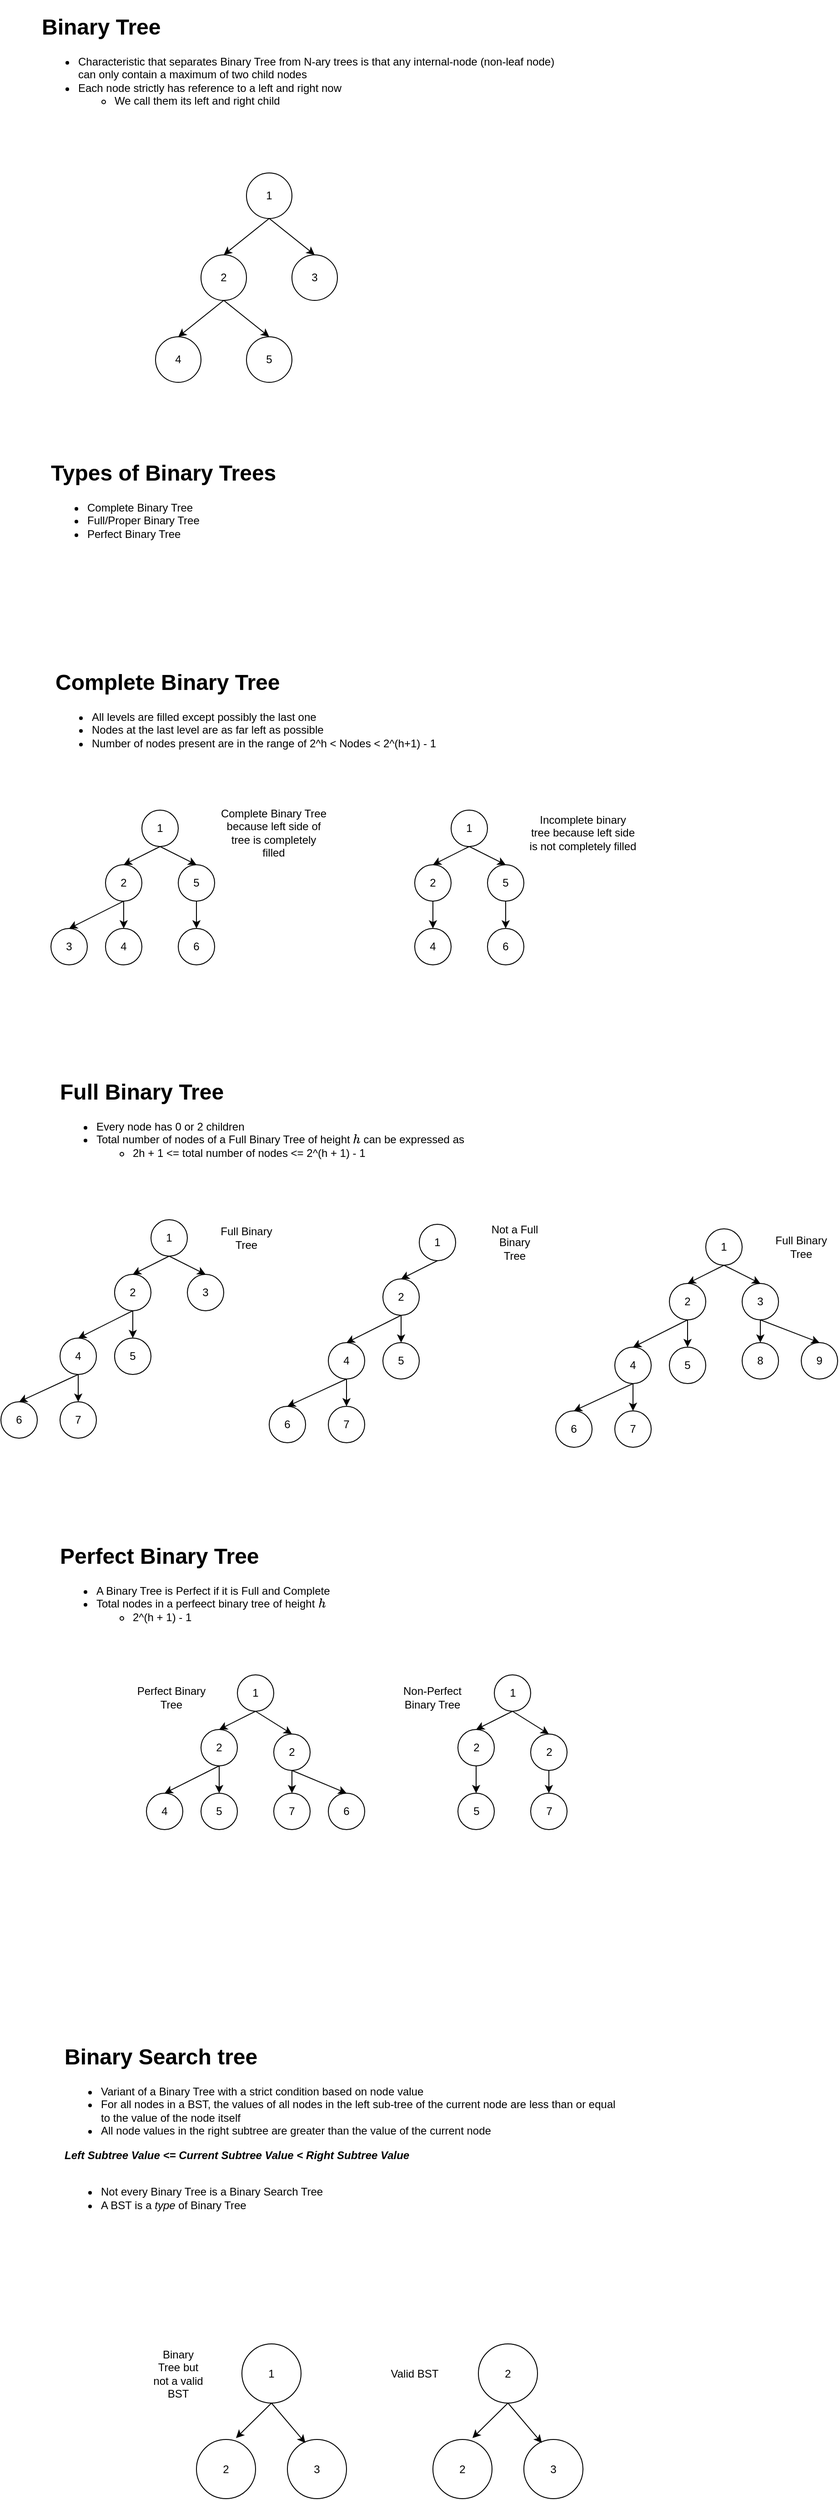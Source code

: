 <mxfile version="20.2.7" type="github">
  <diagram id="XFmXOWCdiFbE8fhrmYsI" name="Page-1">
    <mxGraphModel dx="613" dy="1484" grid="1" gridSize="10" guides="1" tooltips="1" connect="1" arrows="1" fold="1" page="1" pageScale="1" pageWidth="1100" pageHeight="850" math="0" shadow="0">
      <root>
        <mxCell id="0" />
        <mxCell id="1" parent="0" />
        <mxCell id="17OE9fj6btFtuNgfWMhv-1" value="&lt;h1&gt;Binary Search tree&lt;/h1&gt;&lt;p&gt;&lt;/p&gt;&lt;ul&gt;&lt;li&gt;Variant of a Binary Tree with a strict condition based on node value&lt;/li&gt;&lt;li&gt;For all nodes in a BST, the values of all nodes in the left sub-tree of the current node are less than or equal to the value of the node itself&lt;/li&gt;&lt;li&gt;All node values in the right subtree are greater than the value of the current node&lt;/li&gt;&lt;/ul&gt;&lt;div&gt;&lt;b&gt;&lt;i&gt;Left Subtree Value &amp;lt;= Current Subtree Value &amp;lt; Right Subtree Value&lt;/i&gt;&lt;/b&gt;&lt;/div&gt;&lt;div&gt;&lt;b&gt;&lt;i&gt;&lt;br&gt;&lt;/i&gt;&lt;/b&gt;&lt;/div&gt;&lt;div&gt;&lt;ul&gt;&lt;li&gt;Not every Binary Tree is a Binary Search Tree&lt;/li&gt;&lt;li&gt;A BST is a &lt;i&gt;type &lt;/i&gt;of Binary Tree&lt;/li&gt;&lt;/ul&gt;&lt;/div&gt;&lt;p&gt;&lt;/p&gt;" style="text;html=1;strokeColor=none;fillColor=none;spacing=5;spacingTop=-20;whiteSpace=wrap;overflow=hidden;rounded=0;" vertex="1" parent="1">
          <mxGeometry x="75" y="1590" width="620" height="280" as="geometry" />
        </mxCell>
        <mxCell id="17OE9fj6btFtuNgfWMhv-2" value="1" style="ellipse;whiteSpace=wrap;html=1;aspect=fixed;" vertex="1" parent="1">
          <mxGeometry x="275" y="1925" width="65" height="65" as="geometry" />
        </mxCell>
        <mxCell id="17OE9fj6btFtuNgfWMhv-3" value="2" style="ellipse;whiteSpace=wrap;html=1;aspect=fixed;" vertex="1" parent="1">
          <mxGeometry x="225" y="2030" width="65" height="65" as="geometry" />
        </mxCell>
        <mxCell id="17OE9fj6btFtuNgfWMhv-4" value="3" style="ellipse;whiteSpace=wrap;html=1;aspect=fixed;" vertex="1" parent="1">
          <mxGeometry x="325" y="2030" width="65" height="65" as="geometry" />
        </mxCell>
        <mxCell id="17OE9fj6btFtuNgfWMhv-5" value="" style="endArrow=classic;html=1;rounded=0;exitX=0.5;exitY=1;exitDx=0;exitDy=0;entryX=0.669;entryY=-0.024;entryDx=0;entryDy=0;entryPerimeter=0;" edge="1" parent="1" source="17OE9fj6btFtuNgfWMhv-2" target="17OE9fj6btFtuNgfWMhv-3">
          <mxGeometry width="50" height="50" relative="1" as="geometry">
            <mxPoint x="355" y="1980" as="sourcePoint" />
            <mxPoint x="405" y="1930" as="targetPoint" />
          </mxGeometry>
        </mxCell>
        <mxCell id="17OE9fj6btFtuNgfWMhv-6" value="" style="endArrow=classic;html=1;rounded=0;exitX=0.5;exitY=1;exitDx=0;exitDy=0;entryX=0.305;entryY=0.06;entryDx=0;entryDy=0;entryPerimeter=0;" edge="1" parent="1" source="17OE9fj6btFtuNgfWMhv-2" target="17OE9fj6btFtuNgfWMhv-4">
          <mxGeometry width="50" height="50" relative="1" as="geometry">
            <mxPoint x="317.5" y="2000" as="sourcePoint" />
            <mxPoint x="263.485" y="2038.44" as="targetPoint" />
          </mxGeometry>
        </mxCell>
        <mxCell id="17OE9fj6btFtuNgfWMhv-7" value="Binary Tree but not a valid BST" style="text;html=1;strokeColor=none;fillColor=none;align=center;verticalAlign=middle;whiteSpace=wrap;rounded=0;" vertex="1" parent="1">
          <mxGeometry x="175" y="1942.5" width="60" height="30" as="geometry" />
        </mxCell>
        <mxCell id="17OE9fj6btFtuNgfWMhv-14" value="2" style="ellipse;whiteSpace=wrap;html=1;aspect=fixed;" vertex="1" parent="1">
          <mxGeometry x="535" y="1925" width="65" height="65" as="geometry" />
        </mxCell>
        <mxCell id="17OE9fj6btFtuNgfWMhv-15" value="2" style="ellipse;whiteSpace=wrap;html=1;aspect=fixed;" vertex="1" parent="1">
          <mxGeometry x="485" y="2030" width="65" height="65" as="geometry" />
        </mxCell>
        <mxCell id="17OE9fj6btFtuNgfWMhv-16" value="3" style="ellipse;whiteSpace=wrap;html=1;aspect=fixed;" vertex="1" parent="1">
          <mxGeometry x="585" y="2030" width="65" height="65" as="geometry" />
        </mxCell>
        <mxCell id="17OE9fj6btFtuNgfWMhv-17" value="" style="endArrow=classic;html=1;rounded=0;exitX=0.5;exitY=1;exitDx=0;exitDy=0;entryX=0.669;entryY=-0.024;entryDx=0;entryDy=0;entryPerimeter=0;" edge="1" parent="1" source="17OE9fj6btFtuNgfWMhv-14" target="17OE9fj6btFtuNgfWMhv-15">
          <mxGeometry width="50" height="50" relative="1" as="geometry">
            <mxPoint x="615" y="1980" as="sourcePoint" />
            <mxPoint x="665" y="1930" as="targetPoint" />
          </mxGeometry>
        </mxCell>
        <mxCell id="17OE9fj6btFtuNgfWMhv-18" value="" style="endArrow=classic;html=1;rounded=0;exitX=0.5;exitY=1;exitDx=0;exitDy=0;entryX=0.305;entryY=0.06;entryDx=0;entryDy=0;entryPerimeter=0;" edge="1" parent="1" source="17OE9fj6btFtuNgfWMhv-14" target="17OE9fj6btFtuNgfWMhv-16">
          <mxGeometry width="50" height="50" relative="1" as="geometry">
            <mxPoint x="577.5" y="2000" as="sourcePoint" />
            <mxPoint x="523.485" y="2038.44" as="targetPoint" />
          </mxGeometry>
        </mxCell>
        <mxCell id="17OE9fj6btFtuNgfWMhv-19" value="Valid BST" style="text;html=1;strokeColor=none;fillColor=none;align=center;verticalAlign=middle;whiteSpace=wrap;rounded=0;" vertex="1" parent="1">
          <mxGeometry x="435" y="1942.5" width="60" height="30" as="geometry" />
        </mxCell>
        <mxCell id="17OE9fj6btFtuNgfWMhv-20" value="&lt;h1&gt;Binary Tree&lt;/h1&gt;&lt;p&gt;&lt;/p&gt;&lt;ul&gt;&lt;li&gt;Characteristic that separates Binary Tree from N-ary trees is that any internal-node (non-leaf node) can only contain a maximum of two child nodes&lt;/li&gt;&lt;li&gt;Each node strictly has reference to a left and right now&lt;/li&gt;&lt;ul&gt;&lt;li&gt;We call them its left and right child&lt;/li&gt;&lt;/ul&gt;&lt;/ul&gt;&lt;p&gt;&lt;/p&gt;" style="text;html=1;strokeColor=none;fillColor=none;spacing=5;spacingTop=-20;whiteSpace=wrap;overflow=hidden;rounded=0;" vertex="1" parent="1">
          <mxGeometry x="50" y="-640" width="590" height="120" as="geometry" />
        </mxCell>
        <mxCell id="17OE9fj6btFtuNgfWMhv-21" value="1" style="ellipse;whiteSpace=wrap;html=1;aspect=fixed;" vertex="1" parent="1">
          <mxGeometry x="280" y="-460" width="50" height="50" as="geometry" />
        </mxCell>
        <mxCell id="17OE9fj6btFtuNgfWMhv-22" value="2" style="ellipse;whiteSpace=wrap;html=1;aspect=fixed;" vertex="1" parent="1">
          <mxGeometry x="230" y="-370" width="50" height="50" as="geometry" />
        </mxCell>
        <mxCell id="17OE9fj6btFtuNgfWMhv-23" value="3" style="ellipse;whiteSpace=wrap;html=1;aspect=fixed;" vertex="1" parent="1">
          <mxGeometry x="330" y="-370" width="50" height="50" as="geometry" />
        </mxCell>
        <mxCell id="17OE9fj6btFtuNgfWMhv-24" value="4" style="ellipse;whiteSpace=wrap;html=1;aspect=fixed;" vertex="1" parent="1">
          <mxGeometry x="180" y="-280" width="50" height="50" as="geometry" />
        </mxCell>
        <mxCell id="17OE9fj6btFtuNgfWMhv-25" value="5" style="ellipse;whiteSpace=wrap;html=1;aspect=fixed;" vertex="1" parent="1">
          <mxGeometry x="280" y="-280" width="50" height="50" as="geometry" />
        </mxCell>
        <mxCell id="17OE9fj6btFtuNgfWMhv-28" value="" style="endArrow=classic;html=1;rounded=0;exitX=0.5;exitY=1;exitDx=0;exitDy=0;entryX=0.5;entryY=0;entryDx=0;entryDy=0;" edge="1" parent="1" source="17OE9fj6btFtuNgfWMhv-21" target="17OE9fj6btFtuNgfWMhv-22">
          <mxGeometry width="50" height="50" relative="1" as="geometry">
            <mxPoint x="150" y="-350" as="sourcePoint" />
            <mxPoint x="200" y="-400" as="targetPoint" />
          </mxGeometry>
        </mxCell>
        <mxCell id="17OE9fj6btFtuNgfWMhv-29" value="" style="endArrow=classic;html=1;rounded=0;exitX=0.5;exitY=1;exitDx=0;exitDy=0;entryX=0.5;entryY=0;entryDx=0;entryDy=0;" edge="1" parent="1" source="17OE9fj6btFtuNgfWMhv-21" target="17OE9fj6btFtuNgfWMhv-23">
          <mxGeometry width="50" height="50" relative="1" as="geometry">
            <mxPoint x="315" y="-400" as="sourcePoint" />
            <mxPoint x="265" y="-360" as="targetPoint" />
          </mxGeometry>
        </mxCell>
        <mxCell id="17OE9fj6btFtuNgfWMhv-30" value="" style="endArrow=classic;html=1;rounded=0;exitX=0.5;exitY=1;exitDx=0;exitDy=0;entryX=0.5;entryY=0;entryDx=0;entryDy=0;" edge="1" parent="1" source="17OE9fj6btFtuNgfWMhv-22" target="17OE9fj6btFtuNgfWMhv-24">
          <mxGeometry width="50" height="50" relative="1" as="geometry">
            <mxPoint x="315" y="-400" as="sourcePoint" />
            <mxPoint x="265" y="-360" as="targetPoint" />
          </mxGeometry>
        </mxCell>
        <mxCell id="17OE9fj6btFtuNgfWMhv-31" value="" style="endArrow=classic;html=1;rounded=0;exitX=0.5;exitY=1;exitDx=0;exitDy=0;entryX=0.5;entryY=0;entryDx=0;entryDy=0;" edge="1" parent="1" source="17OE9fj6btFtuNgfWMhv-22" target="17OE9fj6btFtuNgfWMhv-25">
          <mxGeometry width="50" height="50" relative="1" as="geometry">
            <mxPoint x="265" y="-310" as="sourcePoint" />
            <mxPoint x="215" y="-270" as="targetPoint" />
          </mxGeometry>
        </mxCell>
        <mxCell id="17OE9fj6btFtuNgfWMhv-32" value="&lt;h1&gt;Types of Binary Trees&lt;/h1&gt;&lt;p&gt;&lt;/p&gt;&lt;ul&gt;&lt;li&gt;Complete Binary Tree&lt;/li&gt;&lt;li&gt;Full/Proper Binary Tree&lt;/li&gt;&lt;li&gt;Perfect Binary Tree&lt;/li&gt;&lt;/ul&gt;&lt;p&gt;&lt;/p&gt;" style="text;html=1;strokeColor=none;fillColor=none;spacing=5;spacingTop=-20;whiteSpace=wrap;overflow=hidden;rounded=0;" vertex="1" parent="1">
          <mxGeometry x="60" y="-150" width="550" height="120" as="geometry" />
        </mxCell>
        <mxCell id="17OE9fj6btFtuNgfWMhv-33" value="&lt;h1&gt;Complete Binary Tree&lt;/h1&gt;&lt;p&gt;&lt;/p&gt;&lt;ul&gt;&lt;li&gt;All levels are filled except possibly the last one&lt;/li&gt;&lt;li&gt;Nodes at the last level are as far left as possible&lt;/li&gt;&lt;li&gt;Number of nodes present are in the range of 2^h &amp;lt; Nodes &amp;lt; 2^(h+1) - 1&amp;nbsp;&lt;/li&gt;&lt;/ul&gt;&lt;p&gt;&lt;/p&gt;" style="text;html=1;strokeColor=none;fillColor=none;spacing=5;spacingTop=-20;whiteSpace=wrap;overflow=hidden;rounded=0;" vertex="1" parent="1">
          <mxGeometry x="65" y="80" width="550" height="120" as="geometry" />
        </mxCell>
        <mxCell id="17OE9fj6btFtuNgfWMhv-34" value="1" style="ellipse;whiteSpace=wrap;html=1;aspect=fixed;" vertex="1" parent="1">
          <mxGeometry x="165" y="240" width="40" height="40" as="geometry" />
        </mxCell>
        <mxCell id="17OE9fj6btFtuNgfWMhv-35" value="2" style="ellipse;whiteSpace=wrap;html=1;aspect=fixed;" vertex="1" parent="1">
          <mxGeometry x="125" y="300" width="40" height="40" as="geometry" />
        </mxCell>
        <mxCell id="17OE9fj6btFtuNgfWMhv-36" value="5" style="ellipse;whiteSpace=wrap;html=1;aspect=fixed;" vertex="1" parent="1">
          <mxGeometry x="205" y="300" width="40" height="40" as="geometry" />
        </mxCell>
        <mxCell id="17OE9fj6btFtuNgfWMhv-37" value="4" style="ellipse;whiteSpace=wrap;html=1;aspect=fixed;" vertex="1" parent="1">
          <mxGeometry x="125" y="370" width="40" height="40" as="geometry" />
        </mxCell>
        <mxCell id="17OE9fj6btFtuNgfWMhv-38" value="3" style="ellipse;whiteSpace=wrap;html=1;aspect=fixed;" vertex="1" parent="1">
          <mxGeometry x="65" y="370" width="40" height="40" as="geometry" />
        </mxCell>
        <mxCell id="17OE9fj6btFtuNgfWMhv-39" value="6" style="ellipse;whiteSpace=wrap;html=1;aspect=fixed;" vertex="1" parent="1">
          <mxGeometry x="205" y="370" width="40" height="40" as="geometry" />
        </mxCell>
        <mxCell id="17OE9fj6btFtuNgfWMhv-41" value="" style="endArrow=classic;html=1;rounded=0;exitX=0.5;exitY=1;exitDx=0;exitDy=0;entryX=0.5;entryY=0;entryDx=0;entryDy=0;" edge="1" parent="1" source="17OE9fj6btFtuNgfWMhv-34" target="17OE9fj6btFtuNgfWMhv-35">
          <mxGeometry width="50" height="50" relative="1" as="geometry">
            <mxPoint x="300" y="310" as="sourcePoint" />
            <mxPoint x="350" y="260" as="targetPoint" />
          </mxGeometry>
        </mxCell>
        <mxCell id="17OE9fj6btFtuNgfWMhv-42" value="" style="endArrow=classic;html=1;rounded=0;exitX=0.5;exitY=1;exitDx=0;exitDy=0;entryX=0.5;entryY=0;entryDx=0;entryDy=0;" edge="1" parent="1" source="17OE9fj6btFtuNgfWMhv-34" target="17OE9fj6btFtuNgfWMhv-36">
          <mxGeometry width="50" height="50" relative="1" as="geometry">
            <mxPoint x="195" y="290" as="sourcePoint" />
            <mxPoint x="155" y="310" as="targetPoint" />
          </mxGeometry>
        </mxCell>
        <mxCell id="17OE9fj6btFtuNgfWMhv-43" value="" style="endArrow=classic;html=1;rounded=0;exitX=0.5;exitY=1;exitDx=0;exitDy=0;entryX=0.5;entryY=0;entryDx=0;entryDy=0;" edge="1" parent="1" source="17OE9fj6btFtuNgfWMhv-35" target="17OE9fj6btFtuNgfWMhv-38">
          <mxGeometry width="50" height="50" relative="1" as="geometry">
            <mxPoint x="205" y="300" as="sourcePoint" />
            <mxPoint x="165" y="320" as="targetPoint" />
          </mxGeometry>
        </mxCell>
        <mxCell id="17OE9fj6btFtuNgfWMhv-44" value="" style="endArrow=classic;html=1;rounded=0;exitX=0.5;exitY=1;exitDx=0;exitDy=0;entryX=0.5;entryY=0;entryDx=0;entryDy=0;" edge="1" parent="1" source="17OE9fj6btFtuNgfWMhv-35" target="17OE9fj6btFtuNgfWMhv-37">
          <mxGeometry width="50" height="50" relative="1" as="geometry">
            <mxPoint x="155" y="350" as="sourcePoint" />
            <mxPoint x="95" y="380" as="targetPoint" />
          </mxGeometry>
        </mxCell>
        <mxCell id="17OE9fj6btFtuNgfWMhv-45" value="" style="endArrow=classic;html=1;rounded=0;exitX=0.5;exitY=1;exitDx=0;exitDy=0;" edge="1" parent="1" source="17OE9fj6btFtuNgfWMhv-36" target="17OE9fj6btFtuNgfWMhv-39">
          <mxGeometry width="50" height="50" relative="1" as="geometry">
            <mxPoint x="165" y="360" as="sourcePoint" />
            <mxPoint x="105" y="390" as="targetPoint" />
          </mxGeometry>
        </mxCell>
        <mxCell id="17OE9fj6btFtuNgfWMhv-48" value="Complete Binary Tree because left side of tree is completely filled" style="text;html=1;strokeColor=none;fillColor=none;align=center;verticalAlign=middle;whiteSpace=wrap;rounded=0;" vertex="1" parent="1">
          <mxGeometry x="250" y="250" width="120" height="30" as="geometry" />
        </mxCell>
        <mxCell id="17OE9fj6btFtuNgfWMhv-49" value="1" style="ellipse;whiteSpace=wrap;html=1;aspect=fixed;" vertex="1" parent="1">
          <mxGeometry x="505" y="240" width="40" height="40" as="geometry" />
        </mxCell>
        <mxCell id="17OE9fj6btFtuNgfWMhv-50" value="2" style="ellipse;whiteSpace=wrap;html=1;aspect=fixed;" vertex="1" parent="1">
          <mxGeometry x="465" y="300" width="40" height="40" as="geometry" />
        </mxCell>
        <mxCell id="17OE9fj6btFtuNgfWMhv-51" value="5" style="ellipse;whiteSpace=wrap;html=1;aspect=fixed;" vertex="1" parent="1">
          <mxGeometry x="545" y="300" width="40" height="40" as="geometry" />
        </mxCell>
        <mxCell id="17OE9fj6btFtuNgfWMhv-52" value="4" style="ellipse;whiteSpace=wrap;html=1;aspect=fixed;" vertex="1" parent="1">
          <mxGeometry x="465" y="370" width="40" height="40" as="geometry" />
        </mxCell>
        <mxCell id="17OE9fj6btFtuNgfWMhv-54" value="6" style="ellipse;whiteSpace=wrap;html=1;aspect=fixed;" vertex="1" parent="1">
          <mxGeometry x="545" y="370" width="40" height="40" as="geometry" />
        </mxCell>
        <mxCell id="17OE9fj6btFtuNgfWMhv-55" value="" style="endArrow=classic;html=1;rounded=0;exitX=0.5;exitY=1;exitDx=0;exitDy=0;entryX=0.5;entryY=0;entryDx=0;entryDy=0;" edge="1" parent="1" source="17OE9fj6btFtuNgfWMhv-49" target="17OE9fj6btFtuNgfWMhv-50">
          <mxGeometry width="50" height="50" relative="1" as="geometry">
            <mxPoint x="640" y="310" as="sourcePoint" />
            <mxPoint x="690" y="260" as="targetPoint" />
          </mxGeometry>
        </mxCell>
        <mxCell id="17OE9fj6btFtuNgfWMhv-56" value="" style="endArrow=classic;html=1;rounded=0;exitX=0.5;exitY=1;exitDx=0;exitDy=0;entryX=0.5;entryY=0;entryDx=0;entryDy=0;" edge="1" parent="1" source="17OE9fj6btFtuNgfWMhv-49" target="17OE9fj6btFtuNgfWMhv-51">
          <mxGeometry width="50" height="50" relative="1" as="geometry">
            <mxPoint x="535" y="290" as="sourcePoint" />
            <mxPoint x="495" y="310" as="targetPoint" />
          </mxGeometry>
        </mxCell>
        <mxCell id="17OE9fj6btFtuNgfWMhv-58" value="" style="endArrow=classic;html=1;rounded=0;exitX=0.5;exitY=1;exitDx=0;exitDy=0;entryX=0.5;entryY=0;entryDx=0;entryDy=0;" edge="1" parent="1" source="17OE9fj6btFtuNgfWMhv-50" target="17OE9fj6btFtuNgfWMhv-52">
          <mxGeometry width="50" height="50" relative="1" as="geometry">
            <mxPoint x="495" y="350" as="sourcePoint" />
            <mxPoint x="435" y="380" as="targetPoint" />
          </mxGeometry>
        </mxCell>
        <mxCell id="17OE9fj6btFtuNgfWMhv-59" value="" style="endArrow=classic;html=1;rounded=0;exitX=0.5;exitY=1;exitDx=0;exitDy=0;" edge="1" parent="1" source="17OE9fj6btFtuNgfWMhv-51" target="17OE9fj6btFtuNgfWMhv-54">
          <mxGeometry width="50" height="50" relative="1" as="geometry">
            <mxPoint x="505" y="360" as="sourcePoint" />
            <mxPoint x="445" y="390" as="targetPoint" />
          </mxGeometry>
        </mxCell>
        <mxCell id="17OE9fj6btFtuNgfWMhv-60" value="Incomplete binary tree because left side is not completely filled" style="text;html=1;strokeColor=none;fillColor=none;align=center;verticalAlign=middle;whiteSpace=wrap;rounded=0;" vertex="1" parent="1">
          <mxGeometry x="590" y="250" width="120" height="30" as="geometry" />
        </mxCell>
        <mxCell id="17OE9fj6btFtuNgfWMhv-61" value="&lt;h1&gt;Full Binary Tree&lt;/h1&gt;&lt;p&gt;&lt;/p&gt;&lt;ul&gt;&lt;li&gt;&lt;span style=&quot;background-color: initial;&quot;&gt;Every node has 0 or 2 children&lt;/span&gt;&lt;/li&gt;&lt;li&gt;&lt;span style=&quot;background-color: initial;&quot;&gt;Total number of nodes of a Full Binary Tree of height `h` can be expressed as&lt;/span&gt;&lt;/li&gt;&lt;ul&gt;&lt;li&gt;2h + 1 &amp;lt;= total number of nodes &amp;lt;= 2^(h + 1) - 1&amp;nbsp;&lt;/li&gt;&lt;/ul&gt;&lt;/ul&gt;&lt;p&gt;&lt;/p&gt;" style="text;html=1;strokeColor=none;fillColor=none;spacing=5;spacingTop=-20;whiteSpace=wrap;overflow=hidden;rounded=0;" vertex="1" parent="1">
          <mxGeometry x="70" y="530" width="550" height="120" as="geometry" />
        </mxCell>
        <mxCell id="17OE9fj6btFtuNgfWMhv-62" value="1" style="ellipse;whiteSpace=wrap;html=1;aspect=fixed;" vertex="1" parent="1">
          <mxGeometry x="175" y="690" width="40" height="40" as="geometry" />
        </mxCell>
        <mxCell id="17OE9fj6btFtuNgfWMhv-63" value="2" style="ellipse;whiteSpace=wrap;html=1;aspect=fixed;" vertex="1" parent="1">
          <mxGeometry x="135" y="750" width="40" height="40" as="geometry" />
        </mxCell>
        <mxCell id="17OE9fj6btFtuNgfWMhv-64" value="3" style="ellipse;whiteSpace=wrap;html=1;aspect=fixed;" vertex="1" parent="1">
          <mxGeometry x="215" y="750" width="40" height="40" as="geometry" />
        </mxCell>
        <mxCell id="17OE9fj6btFtuNgfWMhv-65" value="5" style="ellipse;whiteSpace=wrap;html=1;aspect=fixed;" vertex="1" parent="1">
          <mxGeometry x="135" y="820" width="40" height="40" as="geometry" />
        </mxCell>
        <mxCell id="17OE9fj6btFtuNgfWMhv-66" value="4" style="ellipse;whiteSpace=wrap;html=1;aspect=fixed;" vertex="1" parent="1">
          <mxGeometry x="75" y="820" width="40" height="40" as="geometry" />
        </mxCell>
        <mxCell id="17OE9fj6btFtuNgfWMhv-68" value="" style="endArrow=classic;html=1;rounded=0;exitX=0.5;exitY=1;exitDx=0;exitDy=0;entryX=0.5;entryY=0;entryDx=0;entryDy=0;" edge="1" parent="1" source="17OE9fj6btFtuNgfWMhv-62" target="17OE9fj6btFtuNgfWMhv-63">
          <mxGeometry width="50" height="50" relative="1" as="geometry">
            <mxPoint x="310" y="760" as="sourcePoint" />
            <mxPoint x="360" y="710" as="targetPoint" />
          </mxGeometry>
        </mxCell>
        <mxCell id="17OE9fj6btFtuNgfWMhv-69" value="" style="endArrow=classic;html=1;rounded=0;exitX=0.5;exitY=1;exitDx=0;exitDy=0;entryX=0.5;entryY=0;entryDx=0;entryDy=0;" edge="1" parent="1" source="17OE9fj6btFtuNgfWMhv-62" target="17OE9fj6btFtuNgfWMhv-64">
          <mxGeometry width="50" height="50" relative="1" as="geometry">
            <mxPoint x="205" y="740" as="sourcePoint" />
            <mxPoint x="165" y="760" as="targetPoint" />
          </mxGeometry>
        </mxCell>
        <mxCell id="17OE9fj6btFtuNgfWMhv-70" value="" style="endArrow=classic;html=1;rounded=0;exitX=0.5;exitY=1;exitDx=0;exitDy=0;entryX=0.5;entryY=0;entryDx=0;entryDy=0;" edge="1" parent="1" source="17OE9fj6btFtuNgfWMhv-63" target="17OE9fj6btFtuNgfWMhv-66">
          <mxGeometry width="50" height="50" relative="1" as="geometry">
            <mxPoint x="215" y="750" as="sourcePoint" />
            <mxPoint x="175" y="770" as="targetPoint" />
          </mxGeometry>
        </mxCell>
        <mxCell id="17OE9fj6btFtuNgfWMhv-71" value="" style="endArrow=classic;html=1;rounded=0;exitX=0.5;exitY=1;exitDx=0;exitDy=0;entryX=0.5;entryY=0;entryDx=0;entryDy=0;" edge="1" parent="1" source="17OE9fj6btFtuNgfWMhv-63" target="17OE9fj6btFtuNgfWMhv-65">
          <mxGeometry width="50" height="50" relative="1" as="geometry">
            <mxPoint x="165" y="800" as="sourcePoint" />
            <mxPoint x="105" y="830" as="targetPoint" />
          </mxGeometry>
        </mxCell>
        <mxCell id="17OE9fj6btFtuNgfWMhv-73" value="6" style="ellipse;whiteSpace=wrap;html=1;aspect=fixed;" vertex="1" parent="1">
          <mxGeometry x="10" y="890" width="40" height="40" as="geometry" />
        </mxCell>
        <mxCell id="17OE9fj6btFtuNgfWMhv-74" value="7" style="ellipse;whiteSpace=wrap;html=1;aspect=fixed;" vertex="1" parent="1">
          <mxGeometry x="75" y="890" width="40" height="40" as="geometry" />
        </mxCell>
        <mxCell id="17OE9fj6btFtuNgfWMhv-75" value="" style="endArrow=classic;html=1;rounded=0;exitX=0.5;exitY=1;exitDx=0;exitDy=0;entryX=0.5;entryY=0;entryDx=0;entryDy=0;" edge="1" parent="1" source="17OE9fj6btFtuNgfWMhv-66" target="17OE9fj6btFtuNgfWMhv-73">
          <mxGeometry width="50" height="50" relative="1" as="geometry">
            <mxPoint x="165" y="800" as="sourcePoint" />
            <mxPoint x="105" y="830" as="targetPoint" />
          </mxGeometry>
        </mxCell>
        <mxCell id="17OE9fj6btFtuNgfWMhv-76" value="" style="endArrow=classic;html=1;rounded=0;entryX=0.5;entryY=0;entryDx=0;entryDy=0;" edge="1" parent="1" target="17OE9fj6btFtuNgfWMhv-74">
          <mxGeometry width="50" height="50" relative="1" as="geometry">
            <mxPoint x="95" y="860" as="sourcePoint" />
            <mxPoint x="40" y="900" as="targetPoint" />
          </mxGeometry>
        </mxCell>
        <mxCell id="17OE9fj6btFtuNgfWMhv-77" value="Full Binary Tree" style="text;html=1;strokeColor=none;fillColor=none;align=center;verticalAlign=middle;whiteSpace=wrap;rounded=0;" vertex="1" parent="1">
          <mxGeometry x="250" y="695" width="60" height="30" as="geometry" />
        </mxCell>
        <mxCell id="17OE9fj6btFtuNgfWMhv-78" value="1" style="ellipse;whiteSpace=wrap;html=1;aspect=fixed;" vertex="1" parent="1">
          <mxGeometry x="470" y="695" width="40" height="40" as="geometry" />
        </mxCell>
        <mxCell id="17OE9fj6btFtuNgfWMhv-79" value="2" style="ellipse;whiteSpace=wrap;html=1;aspect=fixed;" vertex="1" parent="1">
          <mxGeometry x="430" y="755" width="40" height="40" as="geometry" />
        </mxCell>
        <mxCell id="17OE9fj6btFtuNgfWMhv-81" value="5" style="ellipse;whiteSpace=wrap;html=1;aspect=fixed;" vertex="1" parent="1">
          <mxGeometry x="430" y="825" width="40" height="40" as="geometry" />
        </mxCell>
        <mxCell id="17OE9fj6btFtuNgfWMhv-82" value="4" style="ellipse;whiteSpace=wrap;html=1;aspect=fixed;" vertex="1" parent="1">
          <mxGeometry x="370" y="825" width="40" height="40" as="geometry" />
        </mxCell>
        <mxCell id="17OE9fj6btFtuNgfWMhv-83" value="" style="endArrow=classic;html=1;rounded=0;exitX=0.5;exitY=1;exitDx=0;exitDy=0;entryX=0.5;entryY=0;entryDx=0;entryDy=0;" edge="1" parent="1" source="17OE9fj6btFtuNgfWMhv-78" target="17OE9fj6btFtuNgfWMhv-79">
          <mxGeometry width="50" height="50" relative="1" as="geometry">
            <mxPoint x="605" y="765" as="sourcePoint" />
            <mxPoint x="655" y="715" as="targetPoint" />
          </mxGeometry>
        </mxCell>
        <mxCell id="17OE9fj6btFtuNgfWMhv-85" value="" style="endArrow=classic;html=1;rounded=0;exitX=0.5;exitY=1;exitDx=0;exitDy=0;entryX=0.5;entryY=0;entryDx=0;entryDy=0;" edge="1" parent="1" source="17OE9fj6btFtuNgfWMhv-79" target="17OE9fj6btFtuNgfWMhv-82">
          <mxGeometry width="50" height="50" relative="1" as="geometry">
            <mxPoint x="510" y="755" as="sourcePoint" />
            <mxPoint x="470" y="775" as="targetPoint" />
          </mxGeometry>
        </mxCell>
        <mxCell id="17OE9fj6btFtuNgfWMhv-86" value="" style="endArrow=classic;html=1;rounded=0;exitX=0.5;exitY=1;exitDx=0;exitDy=0;entryX=0.5;entryY=0;entryDx=0;entryDy=0;" edge="1" parent="1" source="17OE9fj6btFtuNgfWMhv-79" target="17OE9fj6btFtuNgfWMhv-81">
          <mxGeometry width="50" height="50" relative="1" as="geometry">
            <mxPoint x="460" y="805" as="sourcePoint" />
            <mxPoint x="400" y="835" as="targetPoint" />
          </mxGeometry>
        </mxCell>
        <mxCell id="17OE9fj6btFtuNgfWMhv-87" value="6" style="ellipse;whiteSpace=wrap;html=1;aspect=fixed;" vertex="1" parent="1">
          <mxGeometry x="305" y="895" width="40" height="40" as="geometry" />
        </mxCell>
        <mxCell id="17OE9fj6btFtuNgfWMhv-88" value="7" style="ellipse;whiteSpace=wrap;html=1;aspect=fixed;" vertex="1" parent="1">
          <mxGeometry x="370" y="895" width="40" height="40" as="geometry" />
        </mxCell>
        <mxCell id="17OE9fj6btFtuNgfWMhv-89" value="" style="endArrow=classic;html=1;rounded=0;exitX=0.5;exitY=1;exitDx=0;exitDy=0;entryX=0.5;entryY=0;entryDx=0;entryDy=0;" edge="1" parent="1" source="17OE9fj6btFtuNgfWMhv-82" target="17OE9fj6btFtuNgfWMhv-87">
          <mxGeometry width="50" height="50" relative="1" as="geometry">
            <mxPoint x="460" y="805" as="sourcePoint" />
            <mxPoint x="400" y="835" as="targetPoint" />
          </mxGeometry>
        </mxCell>
        <mxCell id="17OE9fj6btFtuNgfWMhv-90" value="" style="endArrow=classic;html=1;rounded=0;entryX=0.5;entryY=0;entryDx=0;entryDy=0;" edge="1" parent="1" target="17OE9fj6btFtuNgfWMhv-88">
          <mxGeometry width="50" height="50" relative="1" as="geometry">
            <mxPoint x="390" y="865" as="sourcePoint" />
            <mxPoint x="335" y="905" as="targetPoint" />
          </mxGeometry>
        </mxCell>
        <mxCell id="17OE9fj6btFtuNgfWMhv-91" value="Not a Full Binary Tree" style="text;html=1;strokeColor=none;fillColor=none;align=center;verticalAlign=middle;whiteSpace=wrap;rounded=0;" vertex="1" parent="1">
          <mxGeometry x="545" y="700" width="60" height="30" as="geometry" />
        </mxCell>
        <mxCell id="17OE9fj6btFtuNgfWMhv-92" value="1" style="ellipse;whiteSpace=wrap;html=1;aspect=fixed;" vertex="1" parent="1">
          <mxGeometry x="785" y="700" width="40" height="40" as="geometry" />
        </mxCell>
        <mxCell id="17OE9fj6btFtuNgfWMhv-93" value="2" style="ellipse;whiteSpace=wrap;html=1;aspect=fixed;" vertex="1" parent="1">
          <mxGeometry x="745" y="760" width="40" height="40" as="geometry" />
        </mxCell>
        <mxCell id="17OE9fj6btFtuNgfWMhv-94" value="3" style="ellipse;whiteSpace=wrap;html=1;aspect=fixed;" vertex="1" parent="1">
          <mxGeometry x="825" y="760" width="40" height="40" as="geometry" />
        </mxCell>
        <mxCell id="17OE9fj6btFtuNgfWMhv-95" value="5" style="ellipse;whiteSpace=wrap;html=1;aspect=fixed;" vertex="1" parent="1">
          <mxGeometry x="745" y="830" width="40" height="40" as="geometry" />
        </mxCell>
        <mxCell id="17OE9fj6btFtuNgfWMhv-96" value="4" style="ellipse;whiteSpace=wrap;html=1;aspect=fixed;" vertex="1" parent="1">
          <mxGeometry x="685" y="830" width="40" height="40" as="geometry" />
        </mxCell>
        <mxCell id="17OE9fj6btFtuNgfWMhv-97" value="" style="endArrow=classic;html=1;rounded=0;exitX=0.5;exitY=1;exitDx=0;exitDy=0;entryX=0.5;entryY=0;entryDx=0;entryDy=0;" edge="1" parent="1" source="17OE9fj6btFtuNgfWMhv-92" target="17OE9fj6btFtuNgfWMhv-93">
          <mxGeometry width="50" height="50" relative="1" as="geometry">
            <mxPoint x="920" y="770" as="sourcePoint" />
            <mxPoint x="970" y="720" as="targetPoint" />
          </mxGeometry>
        </mxCell>
        <mxCell id="17OE9fj6btFtuNgfWMhv-98" value="" style="endArrow=classic;html=1;rounded=0;exitX=0.5;exitY=1;exitDx=0;exitDy=0;entryX=0.5;entryY=0;entryDx=0;entryDy=0;" edge="1" parent="1" source="17OE9fj6btFtuNgfWMhv-92" target="17OE9fj6btFtuNgfWMhv-94">
          <mxGeometry width="50" height="50" relative="1" as="geometry">
            <mxPoint x="815" y="750" as="sourcePoint" />
            <mxPoint x="775" y="770" as="targetPoint" />
          </mxGeometry>
        </mxCell>
        <mxCell id="17OE9fj6btFtuNgfWMhv-99" value="" style="endArrow=classic;html=1;rounded=0;exitX=0.5;exitY=1;exitDx=0;exitDy=0;entryX=0.5;entryY=0;entryDx=0;entryDy=0;" edge="1" parent="1" source="17OE9fj6btFtuNgfWMhv-93" target="17OE9fj6btFtuNgfWMhv-96">
          <mxGeometry width="50" height="50" relative="1" as="geometry">
            <mxPoint x="825" y="760" as="sourcePoint" />
            <mxPoint x="785" y="780" as="targetPoint" />
          </mxGeometry>
        </mxCell>
        <mxCell id="17OE9fj6btFtuNgfWMhv-100" value="" style="endArrow=classic;html=1;rounded=0;exitX=0.5;exitY=1;exitDx=0;exitDy=0;entryX=0.5;entryY=0;entryDx=0;entryDy=0;" edge="1" parent="1" source="17OE9fj6btFtuNgfWMhv-93" target="17OE9fj6btFtuNgfWMhv-95">
          <mxGeometry width="50" height="50" relative="1" as="geometry">
            <mxPoint x="775" y="810" as="sourcePoint" />
            <mxPoint x="715" y="840" as="targetPoint" />
          </mxGeometry>
        </mxCell>
        <mxCell id="17OE9fj6btFtuNgfWMhv-101" value="6" style="ellipse;whiteSpace=wrap;html=1;aspect=fixed;" vertex="1" parent="1">
          <mxGeometry x="620" y="900" width="40" height="40" as="geometry" />
        </mxCell>
        <mxCell id="17OE9fj6btFtuNgfWMhv-102" value="7" style="ellipse;whiteSpace=wrap;html=1;aspect=fixed;" vertex="1" parent="1">
          <mxGeometry x="685" y="900" width="40" height="40" as="geometry" />
        </mxCell>
        <mxCell id="17OE9fj6btFtuNgfWMhv-103" value="" style="endArrow=classic;html=1;rounded=0;exitX=0.5;exitY=1;exitDx=0;exitDy=0;entryX=0.5;entryY=0;entryDx=0;entryDy=0;" edge="1" parent="1" source="17OE9fj6btFtuNgfWMhv-96" target="17OE9fj6btFtuNgfWMhv-101">
          <mxGeometry width="50" height="50" relative="1" as="geometry">
            <mxPoint x="775" y="810" as="sourcePoint" />
            <mxPoint x="715" y="840" as="targetPoint" />
          </mxGeometry>
        </mxCell>
        <mxCell id="17OE9fj6btFtuNgfWMhv-104" value="" style="endArrow=classic;html=1;rounded=0;entryX=0.5;entryY=0;entryDx=0;entryDy=0;" edge="1" parent="1" target="17OE9fj6btFtuNgfWMhv-102">
          <mxGeometry width="50" height="50" relative="1" as="geometry">
            <mxPoint x="705" y="870" as="sourcePoint" />
            <mxPoint x="650" y="910" as="targetPoint" />
          </mxGeometry>
        </mxCell>
        <mxCell id="17OE9fj6btFtuNgfWMhv-105" value="Full Binary Tree" style="text;html=1;strokeColor=none;fillColor=none;align=center;verticalAlign=middle;whiteSpace=wrap;rounded=0;" vertex="1" parent="1">
          <mxGeometry x="860" y="705" width="60" height="30" as="geometry" />
        </mxCell>
        <mxCell id="17OE9fj6btFtuNgfWMhv-106" value="8" style="ellipse;whiteSpace=wrap;html=1;aspect=fixed;" vertex="1" parent="1">
          <mxGeometry x="825" y="825" width="40" height="40" as="geometry" />
        </mxCell>
        <mxCell id="17OE9fj6btFtuNgfWMhv-107" value="9" style="ellipse;whiteSpace=wrap;html=1;aspect=fixed;" vertex="1" parent="1">
          <mxGeometry x="890" y="825" width="40" height="40" as="geometry" />
        </mxCell>
        <mxCell id="17OE9fj6btFtuNgfWMhv-108" value="" style="endArrow=classic;html=1;rounded=0;exitX=0.5;exitY=1;exitDx=0;exitDy=0;entryX=0.5;entryY=0;entryDx=0;entryDy=0;" edge="1" parent="1" source="17OE9fj6btFtuNgfWMhv-94" target="17OE9fj6btFtuNgfWMhv-106">
          <mxGeometry width="50" height="50" relative="1" as="geometry">
            <mxPoint x="775" y="810" as="sourcePoint" />
            <mxPoint x="775" y="840" as="targetPoint" />
          </mxGeometry>
        </mxCell>
        <mxCell id="17OE9fj6btFtuNgfWMhv-109" value="" style="endArrow=classic;html=1;rounded=0;exitX=0.5;exitY=1;exitDx=0;exitDy=0;entryX=0.5;entryY=0;entryDx=0;entryDy=0;" edge="1" parent="1" source="17OE9fj6btFtuNgfWMhv-94" target="17OE9fj6btFtuNgfWMhv-107">
          <mxGeometry width="50" height="50" relative="1" as="geometry">
            <mxPoint x="785" y="820" as="sourcePoint" />
            <mxPoint x="785" y="850" as="targetPoint" />
          </mxGeometry>
        </mxCell>
        <mxCell id="17OE9fj6btFtuNgfWMhv-110" value="&lt;h1&gt;Perfect Binary Tree&lt;/h1&gt;&lt;p&gt;&lt;/p&gt;&lt;ul&gt;&lt;li&gt;A Binary Tree is Perfect if it is Full and Complete&lt;/li&gt;&lt;li&gt;Total nodes in a perfeect binary tree of height `h`&lt;/li&gt;&lt;ul&gt;&lt;li&gt;2^(h + 1) - 1&lt;/li&gt;&lt;/ul&gt;&lt;/ul&gt;&lt;p&gt;&lt;/p&gt;" style="text;html=1;strokeColor=none;fillColor=none;spacing=5;spacingTop=-20;whiteSpace=wrap;overflow=hidden;rounded=0;" vertex="1" parent="1">
          <mxGeometry x="70" y="1040" width="530" height="100" as="geometry" />
        </mxCell>
        <mxCell id="17OE9fj6btFtuNgfWMhv-111" value="1" style="ellipse;whiteSpace=wrap;html=1;aspect=fixed;" vertex="1" parent="1">
          <mxGeometry x="270" y="1190" width="40" height="40" as="geometry" />
        </mxCell>
        <mxCell id="17OE9fj6btFtuNgfWMhv-112" value="2" style="ellipse;whiteSpace=wrap;html=1;aspect=fixed;" vertex="1" parent="1">
          <mxGeometry x="230" y="1250" width="40" height="40" as="geometry" />
        </mxCell>
        <mxCell id="17OE9fj6btFtuNgfWMhv-113" value="5" style="ellipse;whiteSpace=wrap;html=1;aspect=fixed;" vertex="1" parent="1">
          <mxGeometry x="230" y="1320" width="40" height="40" as="geometry" />
        </mxCell>
        <mxCell id="17OE9fj6btFtuNgfWMhv-114" value="4" style="ellipse;whiteSpace=wrap;html=1;aspect=fixed;" vertex="1" parent="1">
          <mxGeometry x="170" y="1320" width="40" height="40" as="geometry" />
        </mxCell>
        <mxCell id="17OE9fj6btFtuNgfWMhv-115" value="" style="endArrow=classic;html=1;rounded=0;exitX=0.5;exitY=1;exitDx=0;exitDy=0;entryX=0.5;entryY=0;entryDx=0;entryDy=0;" edge="1" parent="1" source="17OE9fj6btFtuNgfWMhv-111" target="17OE9fj6btFtuNgfWMhv-112">
          <mxGeometry width="50" height="50" relative="1" as="geometry">
            <mxPoint x="405" y="1260" as="sourcePoint" />
            <mxPoint x="455" y="1210" as="targetPoint" />
          </mxGeometry>
        </mxCell>
        <mxCell id="17OE9fj6btFtuNgfWMhv-116" value="" style="endArrow=classic;html=1;rounded=0;exitX=0.5;exitY=1;exitDx=0;exitDy=0;entryX=0.5;entryY=0;entryDx=0;entryDy=0;" edge="1" parent="1" source="17OE9fj6btFtuNgfWMhv-112" target="17OE9fj6btFtuNgfWMhv-114">
          <mxGeometry width="50" height="50" relative="1" as="geometry">
            <mxPoint x="310" y="1250" as="sourcePoint" />
            <mxPoint x="270" y="1270" as="targetPoint" />
          </mxGeometry>
        </mxCell>
        <mxCell id="17OE9fj6btFtuNgfWMhv-117" value="" style="endArrow=classic;html=1;rounded=0;exitX=0.5;exitY=1;exitDx=0;exitDy=0;entryX=0.5;entryY=0;entryDx=0;entryDy=0;" edge="1" parent="1" source="17OE9fj6btFtuNgfWMhv-112" target="17OE9fj6btFtuNgfWMhv-113">
          <mxGeometry width="50" height="50" relative="1" as="geometry">
            <mxPoint x="260" y="1300" as="sourcePoint" />
            <mxPoint x="200" y="1330" as="targetPoint" />
          </mxGeometry>
        </mxCell>
        <mxCell id="17OE9fj6btFtuNgfWMhv-118" value="6" style="ellipse;whiteSpace=wrap;html=1;aspect=fixed;" vertex="1" parent="1">
          <mxGeometry x="370" y="1320" width="40" height="40" as="geometry" />
        </mxCell>
        <mxCell id="17OE9fj6btFtuNgfWMhv-119" value="7" style="ellipse;whiteSpace=wrap;html=1;aspect=fixed;" vertex="1" parent="1">
          <mxGeometry x="310" y="1320" width="40" height="40" as="geometry" />
        </mxCell>
        <mxCell id="17OE9fj6btFtuNgfWMhv-122" value="2" style="ellipse;whiteSpace=wrap;html=1;aspect=fixed;" vertex="1" parent="1">
          <mxGeometry x="310" y="1255" width="40" height="40" as="geometry" />
        </mxCell>
        <mxCell id="17OE9fj6btFtuNgfWMhv-123" value="" style="endArrow=classic;html=1;rounded=0;entryX=0.5;entryY=0;entryDx=0;entryDy=0;" edge="1" parent="1" target="17OE9fj6btFtuNgfWMhv-122">
          <mxGeometry width="50" height="50" relative="1" as="geometry">
            <mxPoint x="290" y="1230" as="sourcePoint" />
            <mxPoint x="260" y="1260" as="targetPoint" />
          </mxGeometry>
        </mxCell>
        <mxCell id="17OE9fj6btFtuNgfWMhv-124" value="" style="endArrow=classic;html=1;rounded=0;exitX=0.5;exitY=1;exitDx=0;exitDy=0;" edge="1" parent="1" source="17OE9fj6btFtuNgfWMhv-122" target="17OE9fj6btFtuNgfWMhv-119">
          <mxGeometry width="50" height="50" relative="1" as="geometry">
            <mxPoint x="300" y="1240" as="sourcePoint" />
            <mxPoint x="340" y="1265" as="targetPoint" />
          </mxGeometry>
        </mxCell>
        <mxCell id="17OE9fj6btFtuNgfWMhv-125" value="" style="endArrow=classic;html=1;rounded=0;entryX=0.5;entryY=0;entryDx=0;entryDy=0;exitX=0.5;exitY=1;exitDx=0;exitDy=0;" edge="1" parent="1" source="17OE9fj6btFtuNgfWMhv-122" target="17OE9fj6btFtuNgfWMhv-118">
          <mxGeometry width="50" height="50" relative="1" as="geometry">
            <mxPoint x="310" y="1250" as="sourcePoint" />
            <mxPoint x="350" y="1275" as="targetPoint" />
          </mxGeometry>
        </mxCell>
        <mxCell id="17OE9fj6btFtuNgfWMhv-126" value="Perfect Binary Tree" style="text;html=1;strokeColor=none;fillColor=none;align=center;verticalAlign=middle;whiteSpace=wrap;rounded=0;" vertex="1" parent="1">
          <mxGeometry x="155" y="1200" width="85" height="30" as="geometry" />
        </mxCell>
        <mxCell id="17OE9fj6btFtuNgfWMhv-127" value="1" style="ellipse;whiteSpace=wrap;html=1;aspect=fixed;" vertex="1" parent="1">
          <mxGeometry x="552.5" y="1190" width="40" height="40" as="geometry" />
        </mxCell>
        <mxCell id="17OE9fj6btFtuNgfWMhv-128" value="2" style="ellipse;whiteSpace=wrap;html=1;aspect=fixed;" vertex="1" parent="1">
          <mxGeometry x="512.5" y="1250" width="40" height="40" as="geometry" />
        </mxCell>
        <mxCell id="17OE9fj6btFtuNgfWMhv-129" value="5" style="ellipse;whiteSpace=wrap;html=1;aspect=fixed;" vertex="1" parent="1">
          <mxGeometry x="512.5" y="1320" width="40" height="40" as="geometry" />
        </mxCell>
        <mxCell id="17OE9fj6btFtuNgfWMhv-131" value="" style="endArrow=classic;html=1;rounded=0;exitX=0.5;exitY=1;exitDx=0;exitDy=0;entryX=0.5;entryY=0;entryDx=0;entryDy=0;" edge="1" parent="1" source="17OE9fj6btFtuNgfWMhv-127" target="17OE9fj6btFtuNgfWMhv-128">
          <mxGeometry width="50" height="50" relative="1" as="geometry">
            <mxPoint x="687.5" y="1260" as="sourcePoint" />
            <mxPoint x="737.5" y="1210" as="targetPoint" />
          </mxGeometry>
        </mxCell>
        <mxCell id="17OE9fj6btFtuNgfWMhv-133" value="" style="endArrow=classic;html=1;rounded=0;exitX=0.5;exitY=1;exitDx=0;exitDy=0;entryX=0.5;entryY=0;entryDx=0;entryDy=0;" edge="1" parent="1" source="17OE9fj6btFtuNgfWMhv-128" target="17OE9fj6btFtuNgfWMhv-129">
          <mxGeometry width="50" height="50" relative="1" as="geometry">
            <mxPoint x="542.5" y="1300" as="sourcePoint" />
            <mxPoint x="482.5" y="1330" as="targetPoint" />
          </mxGeometry>
        </mxCell>
        <mxCell id="17OE9fj6btFtuNgfWMhv-135" value="7" style="ellipse;whiteSpace=wrap;html=1;aspect=fixed;" vertex="1" parent="1">
          <mxGeometry x="592.5" y="1320" width="40" height="40" as="geometry" />
        </mxCell>
        <mxCell id="17OE9fj6btFtuNgfWMhv-136" value="2" style="ellipse;whiteSpace=wrap;html=1;aspect=fixed;" vertex="1" parent="1">
          <mxGeometry x="592.5" y="1255" width="40" height="40" as="geometry" />
        </mxCell>
        <mxCell id="17OE9fj6btFtuNgfWMhv-137" value="" style="endArrow=classic;html=1;rounded=0;entryX=0.5;entryY=0;entryDx=0;entryDy=0;" edge="1" parent="1" target="17OE9fj6btFtuNgfWMhv-136">
          <mxGeometry width="50" height="50" relative="1" as="geometry">
            <mxPoint x="572.5" y="1230" as="sourcePoint" />
            <mxPoint x="542.5" y="1260" as="targetPoint" />
          </mxGeometry>
        </mxCell>
        <mxCell id="17OE9fj6btFtuNgfWMhv-138" value="" style="endArrow=classic;html=1;rounded=0;exitX=0.5;exitY=1;exitDx=0;exitDy=0;" edge="1" parent="1" source="17OE9fj6btFtuNgfWMhv-136" target="17OE9fj6btFtuNgfWMhv-135">
          <mxGeometry width="50" height="50" relative="1" as="geometry">
            <mxPoint x="582.5" y="1240" as="sourcePoint" />
            <mxPoint x="622.5" y="1265" as="targetPoint" />
          </mxGeometry>
        </mxCell>
        <mxCell id="17OE9fj6btFtuNgfWMhv-140" value="Non-Perfect Binary Tree" style="text;html=1;strokeColor=none;fillColor=none;align=center;verticalAlign=middle;whiteSpace=wrap;rounded=0;" vertex="1" parent="1">
          <mxGeometry x="437.5" y="1200" width="92.5" height="30" as="geometry" />
        </mxCell>
      </root>
    </mxGraphModel>
  </diagram>
</mxfile>
